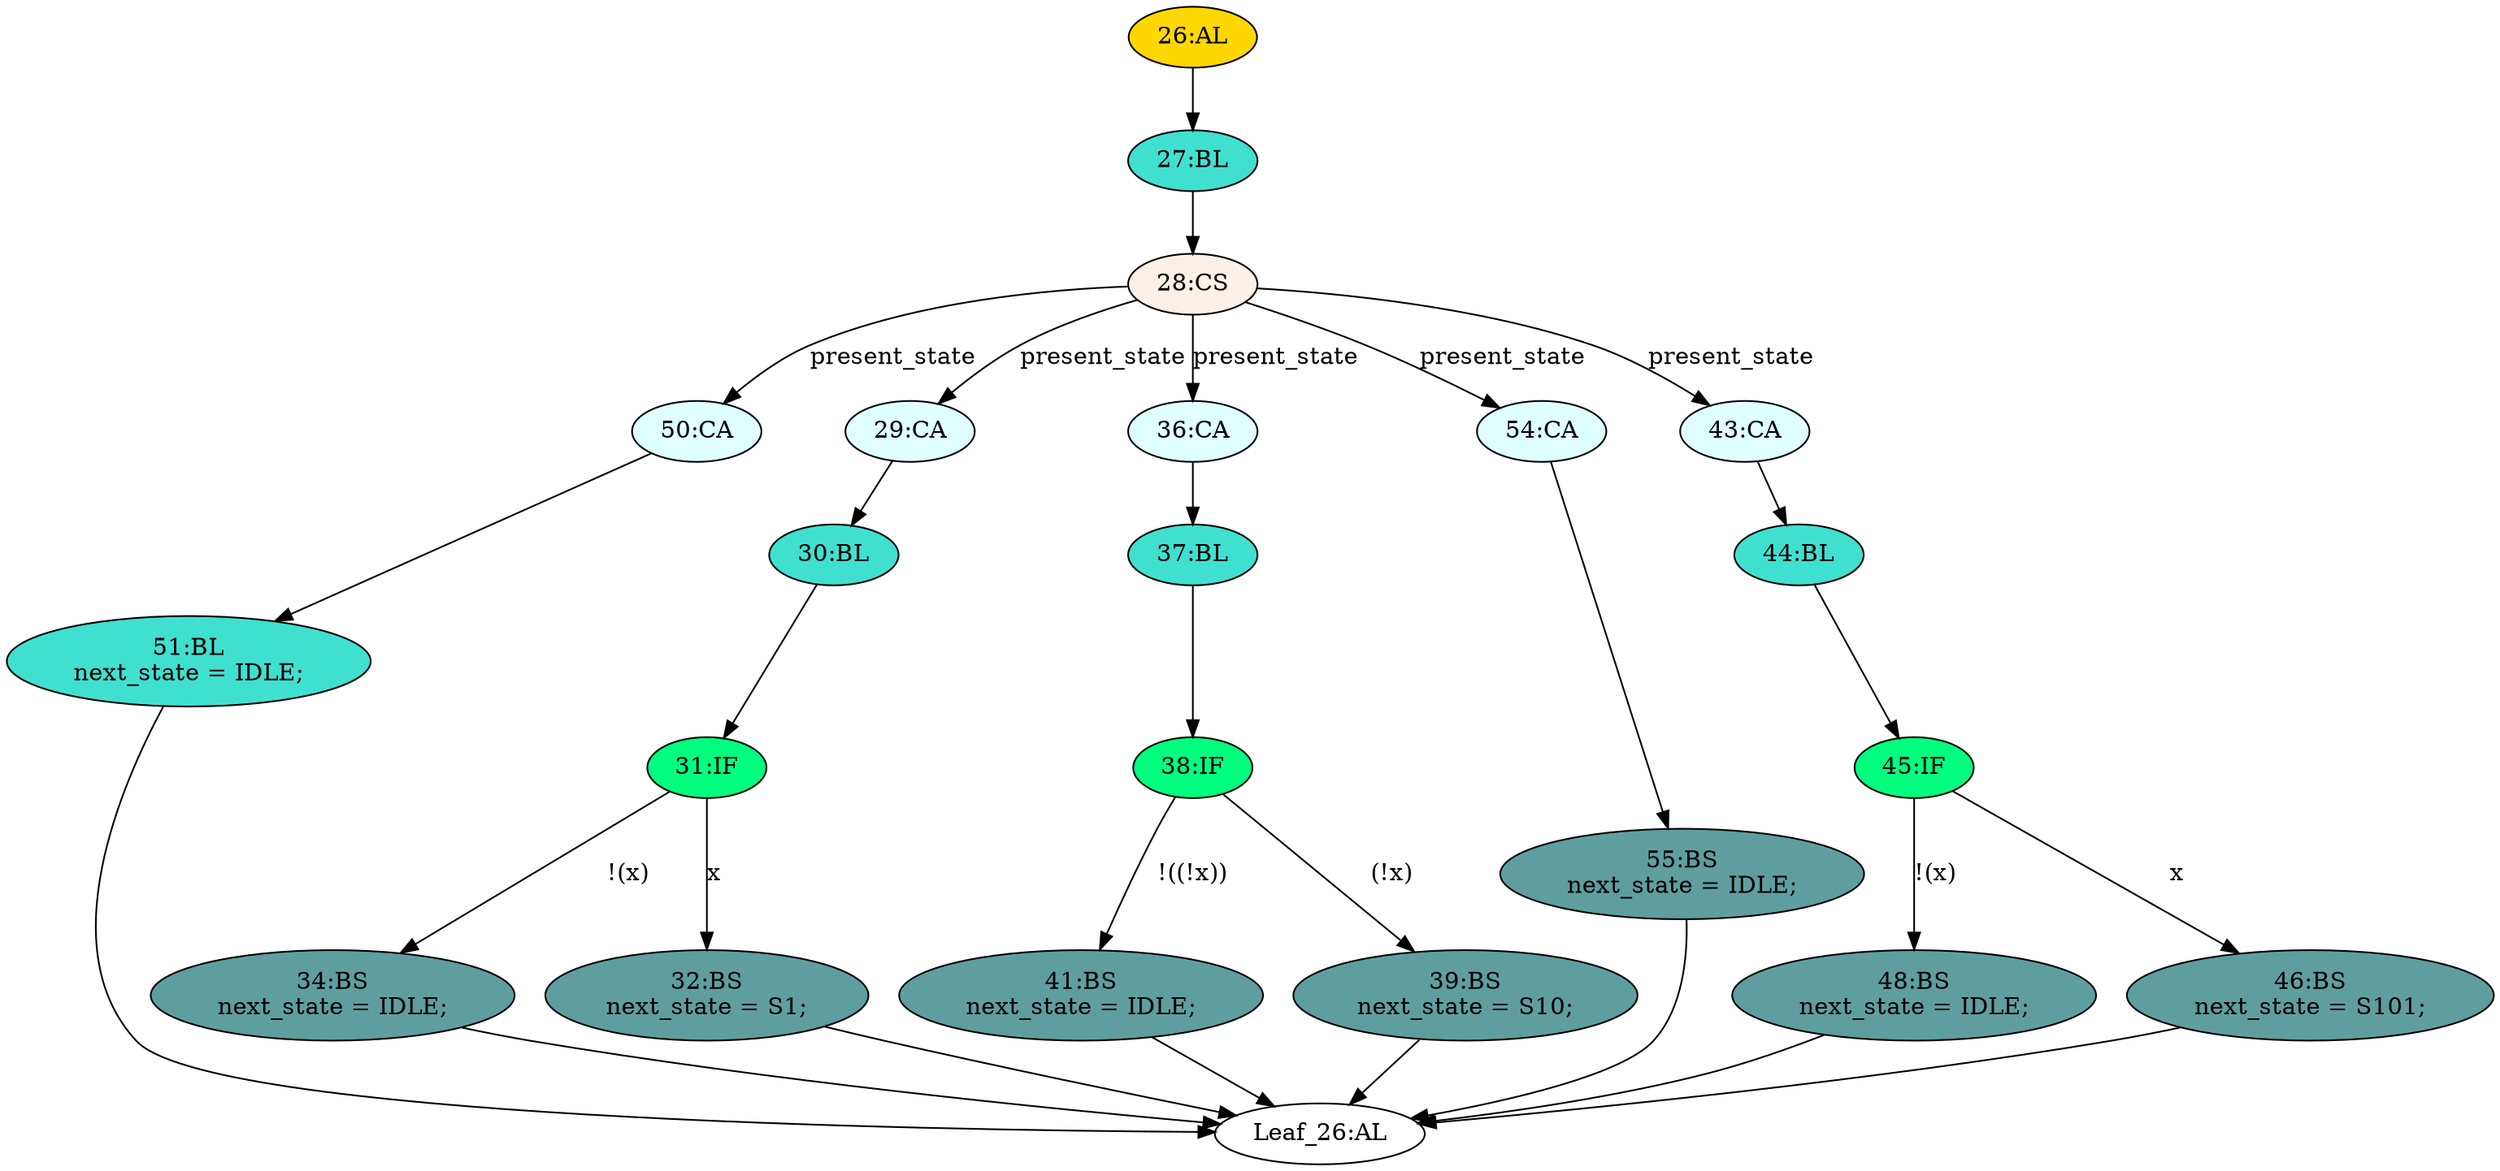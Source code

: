 strict digraph "" {
	node [label="\N"];
	"34:BS"	[ast="<pyverilog.vparser.ast.BlockingSubstitution object at 0x7f4fe45b5350>",
		fillcolor=cadetblue,
		label="34:BS
next_state = IDLE;",
		statements="[<pyverilog.vparser.ast.BlockingSubstitution object at 0x7f4fe45b5350>]",
		style=filled,
		typ=BlockingSubstitution];
	"Leaf_26:AL"	[def_var="['next_state']",
		label="Leaf_26:AL"];
	"34:BS" -> "Leaf_26:AL"	[cond="[]",
		lineno=None];
	"32:BS"	[ast="<pyverilog.vparser.ast.BlockingSubstitution object at 0x7f4fe45b5750>",
		fillcolor=cadetblue,
		label="32:BS
next_state = S1;",
		statements="[<pyverilog.vparser.ast.BlockingSubstitution object at 0x7f4fe45b5750>]",
		style=filled,
		typ=BlockingSubstitution];
	"32:BS" -> "Leaf_26:AL"	[cond="[]",
		lineno=None];
	"48:BS"	[ast="<pyverilog.vparser.ast.BlockingSubstitution object at 0x7f4fe45b5890>",
		fillcolor=cadetblue,
		label="48:BS
next_state = IDLE;",
		statements="[<pyverilog.vparser.ast.BlockingSubstitution object at 0x7f4fe45b5890>]",
		style=filled,
		typ=BlockingSubstitution];
	"48:BS" -> "Leaf_26:AL"	[cond="[]",
		lineno=None];
	"38:IF"	[ast="<pyverilog.vparser.ast.IfStatement object at 0x7f4fe45b59d0>",
		fillcolor=springgreen,
		label="38:IF",
		statements="[]",
		style=filled,
		typ=IfStatement];
	"41:BS"	[ast="<pyverilog.vparser.ast.BlockingSubstitution object at 0x7f4fe45b5a50>",
		fillcolor=cadetblue,
		label="41:BS
next_state = IDLE;",
		statements="[<pyverilog.vparser.ast.BlockingSubstitution object at 0x7f4fe45b5a50>]",
		style=filled,
		typ=BlockingSubstitution];
	"38:IF" -> "41:BS"	[cond="['x']",
		label="!((!x))",
		lineno=38];
	"39:BS"	[ast="<pyverilog.vparser.ast.BlockingSubstitution object at 0x7f4fe45b5bd0>",
		fillcolor=cadetblue,
		label="39:BS
next_state = S10;",
		statements="[<pyverilog.vparser.ast.BlockingSubstitution object at 0x7f4fe45b5bd0>]",
		style=filled,
		typ=BlockingSubstitution];
	"38:IF" -> "39:BS"	[cond="['x']",
		label="(!x)",
		lineno=38];
	"50:CA"	[ast="<pyverilog.vparser.ast.Case object at 0x7f4fe40d9050>",
		fillcolor=lightcyan,
		label="50:CA",
		statements="[]",
		style=filled,
		typ=Case];
	"51:BL"	[ast="<pyverilog.vparser.ast.Block object at 0x7f4fe40d90d0>",
		fillcolor=turquoise,
		label="51:BL
next_state = IDLE;",
		statements="[<pyverilog.vparser.ast.BlockingSubstitution object at 0x7f4fe40d9110>]",
		style=filled,
		typ=Block];
	"50:CA" -> "51:BL"	[cond="[]",
		lineno=None];
	"55:BS"	[ast="<pyverilog.vparser.ast.BlockingSubstitution object at 0x7f4fe40d9250>",
		fillcolor=cadetblue,
		label="55:BS
next_state = IDLE;",
		statements="[<pyverilog.vparser.ast.BlockingSubstitution object at 0x7f4fe40d9250>]",
		style=filled,
		typ=BlockingSubstitution];
	"55:BS" -> "Leaf_26:AL"	[cond="[]",
		lineno=None];
	"44:BL"	[ast="<pyverilog.vparser.ast.Block object at 0x7f4fe45b5e10>",
		fillcolor=turquoise,
		label="44:BL",
		statements="[]",
		style=filled,
		typ=Block];
	"45:IF"	[ast="<pyverilog.vparser.ast.IfStatement object at 0x7f4fe45b5e50>",
		fillcolor=springgreen,
		label="45:IF",
		statements="[]",
		style=filled,
		typ=IfStatement];
	"44:BL" -> "45:IF"	[cond="[]",
		lineno=None];
	"41:BS" -> "Leaf_26:AL"	[cond="[]",
		lineno=None];
	"30:BL"	[ast="<pyverilog.vparser.ast.Block object at 0x7f4fe40d9390>",
		fillcolor=turquoise,
		label="30:BL",
		statements="[]",
		style=filled,
		typ=Block];
	"31:IF"	[ast="<pyverilog.vparser.ast.IfStatement object at 0x7f4fe40d93d0>",
		fillcolor=springgreen,
		label="31:IF",
		statements="[]",
		style=filled,
		typ=IfStatement];
	"30:BL" -> "31:IF"	[cond="[]",
		lineno=None];
	"27:BL"	[ast="<pyverilog.vparser.ast.Block object at 0x7f4fe40d9610>",
		fillcolor=turquoise,
		label="27:BL",
		statements="[]",
		style=filled,
		typ=Block];
	"28:CS"	[ast="<pyverilog.vparser.ast.CaseStatement object at 0x7f4fe40d9650>",
		fillcolor=linen,
		label="28:CS",
		statements="[]",
		style=filled,
		typ=CaseStatement];
	"27:BL" -> "28:CS"	[cond="[]",
		lineno=None];
	"29:CA"	[ast="<pyverilog.vparser.ast.Case object at 0x7f4fe40d9710>",
		fillcolor=lightcyan,
		label="29:CA",
		statements="[]",
		style=filled,
		typ=Case];
	"29:CA" -> "30:BL"	[cond="[]",
		lineno=None];
	"45:IF" -> "48:BS"	[cond="['x']",
		label="!(x)",
		lineno=45];
	"46:BS"	[ast="<pyverilog.vparser.ast.BlockingSubstitution object at 0x7f4fe45b5e90>",
		fillcolor=cadetblue,
		label="46:BS
next_state = S101;",
		statements="[<pyverilog.vparser.ast.BlockingSubstitution object at 0x7f4fe45b5e90>]",
		style=filled,
		typ=BlockingSubstitution];
	"45:IF" -> "46:BS"	[cond="['x']",
		label=x,
		lineno=45];
	"26:AL"	[ast="<pyverilog.vparser.ast.Always object at 0x7f4fe40d9510>",
		clk_sens=False,
		fillcolor=gold,
		label="26:AL",
		sens="[]",
		statements="[]",
		style=filled,
		typ=Always,
		use_var="['x', 'present_state']"];
	"26:AL" -> "27:BL"	[cond="[]",
		lineno=None];
	"36:CA"	[ast="<pyverilog.vparser.ast.Case object at 0x7f4fe40d97d0>",
		fillcolor=lightcyan,
		label="36:CA",
		statements="[]",
		style=filled,
		typ=Case];
	"37:BL"	[ast="<pyverilog.vparser.ast.Block object at 0x7f4fe40d9850>",
		fillcolor=turquoise,
		label="37:BL",
		statements="[]",
		style=filled,
		typ=Block];
	"36:CA" -> "37:BL"	[cond="[]",
		lineno=None];
	"54:CA"	[ast="<pyverilog.vparser.ast.Case object at 0x7f4fe40d9490>",
		fillcolor=lightcyan,
		label="54:CA",
		statements="[]",
		style=filled,
		typ=Case];
	"54:CA" -> "55:BS"	[cond="[]",
		lineno=None];
	"31:IF" -> "34:BS"	[cond="['x']",
		label="!(x)",
		lineno=31];
	"31:IF" -> "32:BS"	[cond="['x']",
		label=x,
		lineno=31];
	"28:CS" -> "50:CA"	[cond="['present_state']",
		label=present_state,
		lineno=28];
	"28:CS" -> "29:CA"	[cond="['present_state']",
		label=present_state,
		lineno=28];
	"28:CS" -> "36:CA"	[cond="['present_state']",
		label=present_state,
		lineno=28];
	"28:CS" -> "54:CA"	[cond="['present_state']",
		label=present_state,
		lineno=28];
	"43:CA"	[ast="<pyverilog.vparser.ast.Case object at 0x7f4fe45b5d90>",
		fillcolor=lightcyan,
		label="43:CA",
		statements="[]",
		style=filled,
		typ=Case];
	"28:CS" -> "43:CA"	[cond="['present_state']",
		label=present_state,
		lineno=28];
	"39:BS" -> "Leaf_26:AL"	[cond="[]",
		lineno=None];
	"43:CA" -> "44:BL"	[cond="[]",
		lineno=None];
	"37:BL" -> "38:IF"	[cond="[]",
		lineno=None];
	"46:BS" -> "Leaf_26:AL"	[cond="[]",
		lineno=None];
	"51:BL" -> "Leaf_26:AL"	[cond="[]",
		lineno=None];
}
